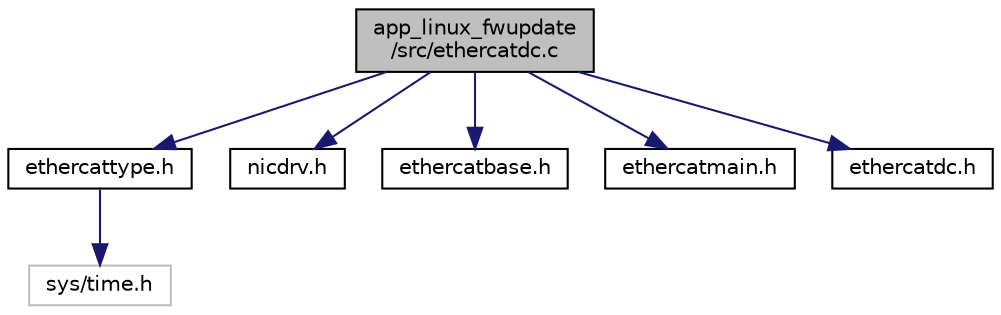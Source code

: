 digraph "app_linux_fwupdate/src/ethercatdc.c"
{
 // INTERACTIVE_SVG=YES
  edge [fontname="Helvetica",fontsize="10",labelfontname="Helvetica",labelfontsize="10"];
  node [fontname="Helvetica",fontsize="10",shape=record];
  Node1 [label="app_linux_fwupdate\l/src/ethercatdc.c",height=0.2,width=0.4,color="black", fillcolor="grey75", style="filled" fontcolor="black"];
  Node1 -> Node2 [color="midnightblue",fontsize="10",style="solid",fontname="Helvetica"];
  Node2 [label="ethercattype.h",height=0.2,width=0.4,color="black", fillcolor="white", style="filled",URL="$ethercattype_8h.html",tooltip="General typedefs and defines for EtherCAT. "];
  Node2 -> Node3 [color="midnightblue",fontsize="10",style="solid",fontname="Helvetica"];
  Node3 [label="sys/time.h",height=0.2,width=0.4,color="grey75", fillcolor="white", style="filled"];
  Node1 -> Node4 [color="midnightblue",fontsize="10",style="solid",fontname="Helvetica"];
  Node4 [label="nicdrv.h",height=0.2,width=0.4,color="black", fillcolor="white", style="filled",URL="$nicdrv_8h.html",tooltip="Headerfile for nicdrv.c. "];
  Node1 -> Node5 [color="midnightblue",fontsize="10",style="solid",fontname="Helvetica"];
  Node5 [label="ethercatbase.h",height=0.2,width=0.4,color="black", fillcolor="white", style="filled",URL="$ethercatbase_8h.html",tooltip="Headerfile for ethercatbase.c. "];
  Node1 -> Node6 [color="midnightblue",fontsize="10",style="solid",fontname="Helvetica"];
  Node6 [label="ethercatmain.h",height=0.2,width=0.4,color="black", fillcolor="white", style="filled",URL="$ethercatmain_8h.html",tooltip="Headerfile for ethercatmain.c. "];
  Node1 -> Node7 [color="midnightblue",fontsize="10",style="solid",fontname="Helvetica"];
  Node7 [label="ethercatdc.h",height=0.2,width=0.4,color="black", fillcolor="white", style="filled",URL="$ethercatdc_8h.html",tooltip="Headerfile for ethercatdc.c. "];
}

